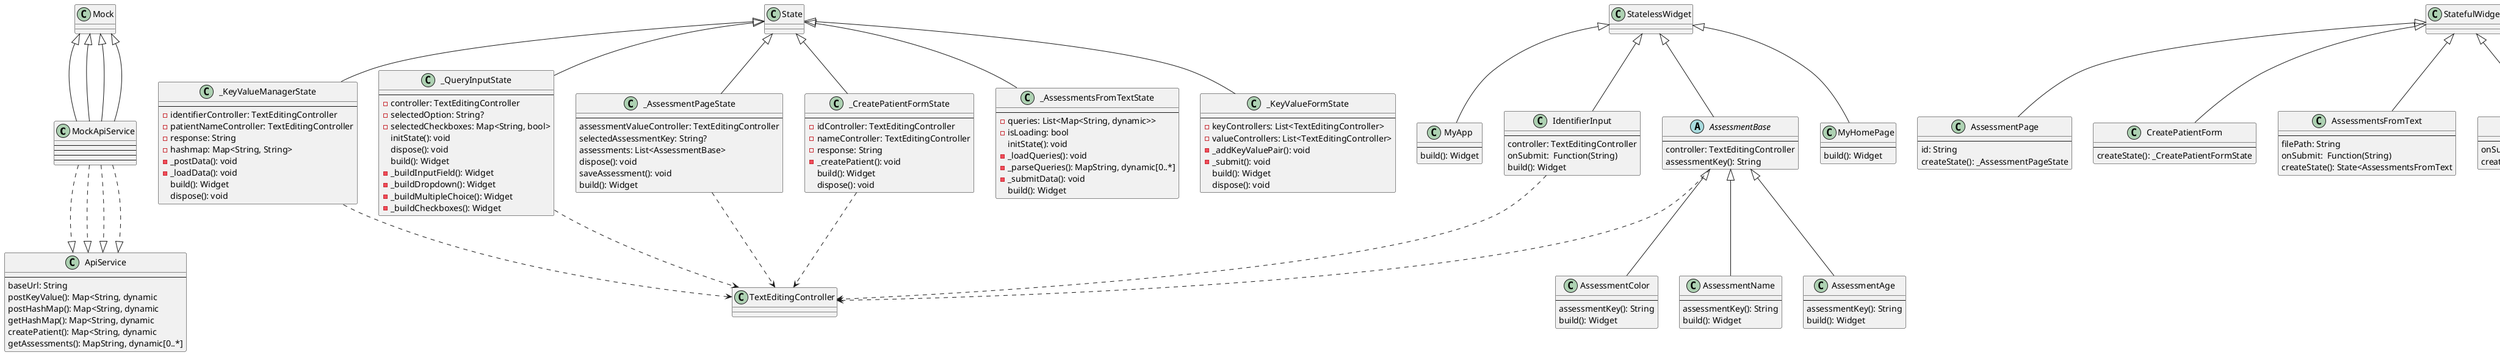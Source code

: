@startuml
class MockApiService {
---
}
Mock <|-- MockApiService
MockApiService ..|> ApiService
class MockApiService {
---
}
Mock <|-- MockApiService
MockApiService ..|> ApiService
class MockApiService {
---
}
Mock <|-- MockApiService
MockApiService ..|> ApiService
class MockApiService {
---
}
Mock <|-- MockApiService
MockApiService ..|> ApiService
class AssessmentAge {
---
assessmentKey(): String
build(): Widget
}
AssessmentBase <|-- AssessmentAge
class AssessmentColor {
---
assessmentKey(): String
build(): Widget
}
AssessmentBase <|-- AssessmentColor
abstract class AssessmentBase {
---
controller: TextEditingController
assessmentKey(): String
}
StatelessWidget <|-- AssessmentBase
AssessmentBase ..> TextEditingController
class AssessmentPage {
---
id: String
createState(): _AssessmentPageState
}
StatefulWidget <|-- AssessmentPage
class _AssessmentPageState {
---
assessmentValueController: TextEditingController
selectedAssessmentKey: String?
assessments: List<AssessmentBase>
dispose(): void
saveAssessment(): void
build(): Widget
}
State <|-- _AssessmentPageState
_AssessmentPageState ..> TextEditingController
class MyHomePage {
---
build(): Widget
}
StatelessWidget <|-- MyHomePage
class AssessmentName {
---
assessmentKey(): String
build(): Widget
}
AssessmentBase <|-- AssessmentName
class CreatePatientForm {
---
createState(): _CreatePatientFormState
}
StatefulWidget <|-- CreatePatientForm
class _CreatePatientFormState {
---
-idController: TextEditingController
-nameController: TextEditingController
-response: String
-_createPatient(): void
build(): Widget
dispose(): void
}
State <|-- _CreatePatientFormState
_CreatePatientFormState ..> TextEditingController
class MyApp {
---
build(): Widget
}
StatelessWidget <|-- MyApp
class ApiService {
---
baseUrl: String
postKeyValue(): Map<String, dynamic
postHashMap(): Map<String, dynamic
getHashMap(): Map<String, dynamic
createPatient(): Map<String, dynamic
getAssessments(): MapString, dynamic[0..*]
}
class AssessmentsFromText {
---
filePath: String
onSubmit:  Function(String)
createState(): State<AssessmentsFromText
}
StatefulWidget <|-- AssessmentsFromText
class _AssessmentsFromTextState {
---
-queries: List<Map<String, dynamic>>
-isLoading: bool
initState(): void
-_loadQueries(): void
-_parseQueries(): MapString, dynamic[0..*]
-_submitData(): void
build(): Widget
}
State <|-- _AssessmentsFromTextState
class IdentifierInput {
---
controller: TextEditingController
onSubmit:  Function(String)
build(): Widget
}
StatelessWidget <|-- IdentifierInput
IdentifierInput ..> TextEditingController
class KeyValueForm {
---
onSubmit:  Function(Map<String, String>)
createState(): _KeyValueFormState
}
StatefulWidget <|-- KeyValueForm
class _KeyValueFormState {
---
-keyControllers: List<TextEditingController>
-valueControllers: List<TextEditingController>
-_addKeyValuePair(): void
-_submit(): void
build(): Widget
dispose(): void
}
State <|-- _KeyValueFormState
class KeyValueManager {
---
createState(): State<KeyValueManager
}
StatefulWidget <|-- KeyValueManager
class _KeyValueManagerState {
---
-identifierController: TextEditingController
-patientNameController: TextEditingController
-response: String
-hashmap: Map<String, String>
-_postData(): void
-_loadData(): void
build(): Widget
dispose(): void
}
State <|-- _KeyValueManagerState
_KeyValueManagerState ..> TextEditingController
class QueryInput {
---
query: String
type: String
options: List<String>?
createState(): _QueryInputState
}
StatefulWidget <|-- QueryInput
class _QueryInputState {
---
-controller: TextEditingController
-selectedOption: String?
-selectedCheckboxes: Map<String, bool>
initState(): void
dispose(): void
build(): Widget
-_buildInputField(): Widget
-_buildDropdown(): Widget
-_buildMultipleChoice(): Widget
-_buildCheckboxes(): Widget
}
State <|-- _QueryInputState
_QueryInputState ..> TextEditingController
@enduml
